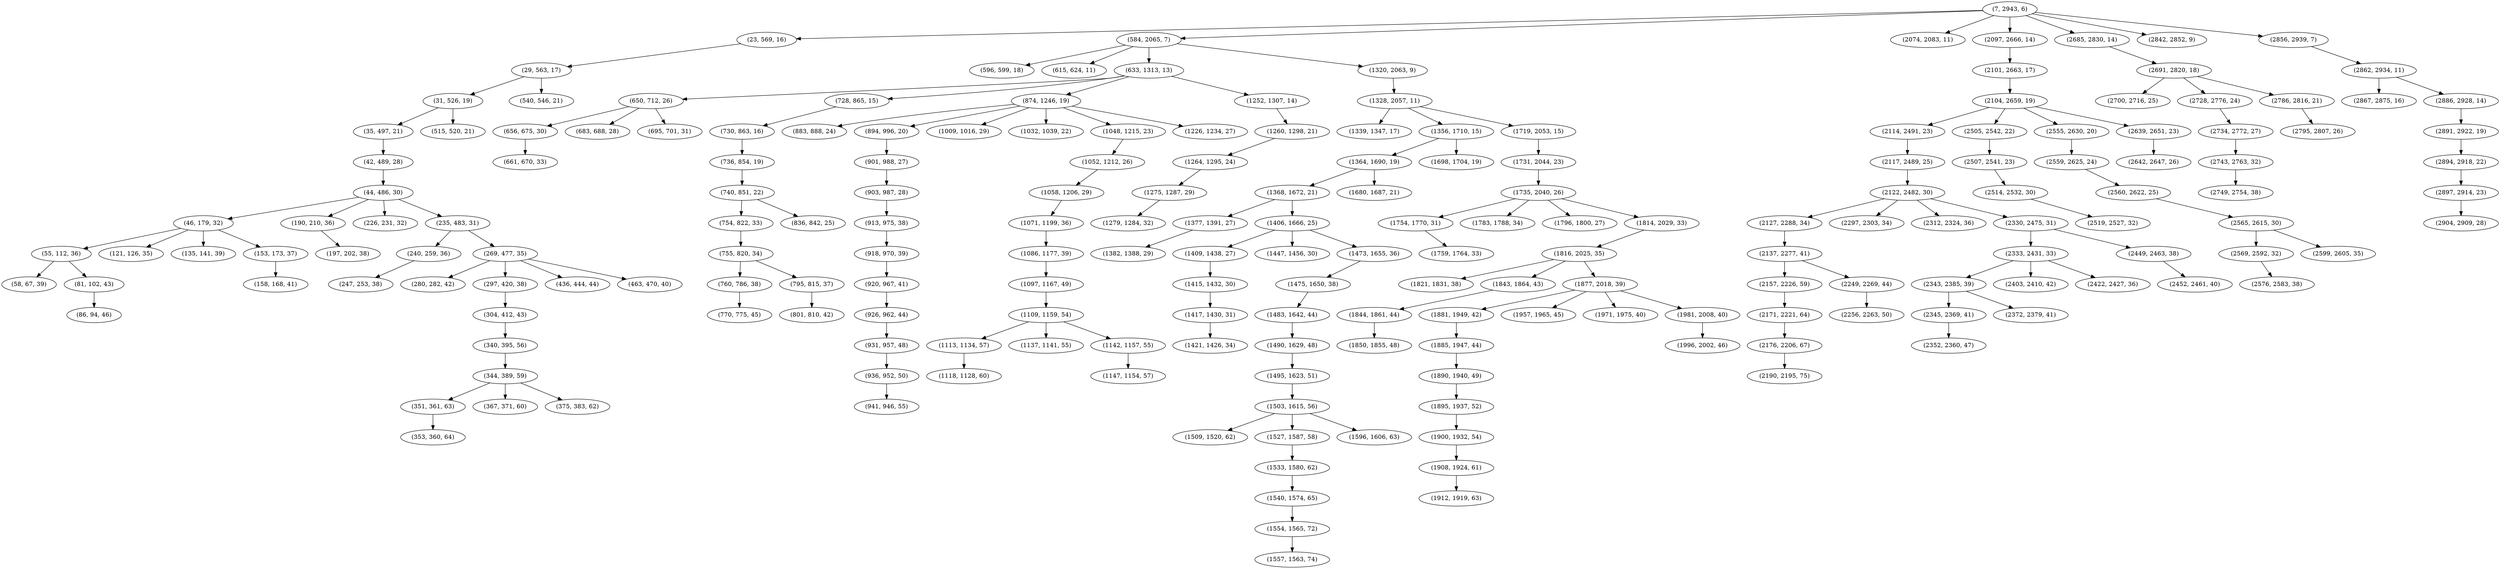digraph tree {
    "(7, 2943, 6)";
    "(23, 569, 16)";
    "(29, 563, 17)";
    "(31, 526, 19)";
    "(35, 497, 21)";
    "(42, 489, 28)";
    "(44, 486, 30)";
    "(46, 179, 32)";
    "(55, 112, 36)";
    "(58, 67, 39)";
    "(81, 102, 43)";
    "(86, 94, 46)";
    "(121, 126, 35)";
    "(135, 141, 39)";
    "(153, 173, 37)";
    "(158, 168, 41)";
    "(190, 210, 36)";
    "(197, 202, 38)";
    "(226, 231, 32)";
    "(235, 483, 31)";
    "(240, 259, 36)";
    "(247, 253, 38)";
    "(269, 477, 35)";
    "(280, 282, 42)";
    "(297, 420, 38)";
    "(304, 412, 43)";
    "(340, 395, 56)";
    "(344, 389, 59)";
    "(351, 361, 63)";
    "(353, 360, 64)";
    "(367, 371, 60)";
    "(375, 383, 62)";
    "(436, 444, 44)";
    "(463, 470, 40)";
    "(515, 520, 21)";
    "(540, 546, 21)";
    "(584, 2065, 7)";
    "(596, 599, 18)";
    "(615, 624, 11)";
    "(633, 1313, 13)";
    "(650, 712, 26)";
    "(656, 675, 30)";
    "(661, 670, 33)";
    "(683, 688, 28)";
    "(695, 701, 31)";
    "(728, 865, 15)";
    "(730, 863, 16)";
    "(736, 854, 19)";
    "(740, 851, 22)";
    "(754, 822, 33)";
    "(755, 820, 34)";
    "(760, 786, 38)";
    "(770, 775, 45)";
    "(795, 815, 37)";
    "(801, 810, 42)";
    "(836, 842, 25)";
    "(874, 1246, 19)";
    "(883, 888, 24)";
    "(894, 996, 20)";
    "(901, 988, 27)";
    "(903, 987, 28)";
    "(913, 975, 38)";
    "(918, 970, 39)";
    "(920, 967, 41)";
    "(926, 962, 44)";
    "(931, 957, 48)";
    "(936, 952, 50)";
    "(941, 946, 55)";
    "(1009, 1016, 29)";
    "(1032, 1039, 22)";
    "(1048, 1215, 23)";
    "(1052, 1212, 26)";
    "(1058, 1206, 29)";
    "(1071, 1199, 36)";
    "(1086, 1177, 39)";
    "(1097, 1167, 49)";
    "(1109, 1159, 54)";
    "(1113, 1134, 57)";
    "(1118, 1128, 60)";
    "(1137, 1141, 55)";
    "(1142, 1157, 55)";
    "(1147, 1154, 57)";
    "(1226, 1234, 27)";
    "(1252, 1307, 14)";
    "(1260, 1298, 21)";
    "(1264, 1295, 24)";
    "(1275, 1287, 29)";
    "(1279, 1284, 32)";
    "(1320, 2063, 9)";
    "(1328, 2057, 11)";
    "(1339, 1347, 17)";
    "(1356, 1710, 15)";
    "(1364, 1690, 19)";
    "(1368, 1672, 21)";
    "(1377, 1391, 27)";
    "(1382, 1388, 29)";
    "(1406, 1666, 25)";
    "(1409, 1438, 27)";
    "(1415, 1432, 30)";
    "(1417, 1430, 31)";
    "(1421, 1426, 34)";
    "(1447, 1456, 30)";
    "(1473, 1655, 36)";
    "(1475, 1650, 38)";
    "(1483, 1642, 44)";
    "(1490, 1629, 48)";
    "(1495, 1623, 51)";
    "(1503, 1615, 56)";
    "(1509, 1520, 62)";
    "(1527, 1587, 58)";
    "(1533, 1580, 62)";
    "(1540, 1574, 65)";
    "(1554, 1565, 72)";
    "(1557, 1563, 74)";
    "(1596, 1606, 63)";
    "(1680, 1687, 21)";
    "(1698, 1704, 19)";
    "(1719, 2053, 15)";
    "(1731, 2044, 23)";
    "(1735, 2040, 26)";
    "(1754, 1770, 31)";
    "(1759, 1764, 33)";
    "(1783, 1788, 34)";
    "(1796, 1800, 27)";
    "(1814, 2029, 33)";
    "(1816, 2025, 35)";
    "(1821, 1831, 38)";
    "(1843, 1864, 43)";
    "(1844, 1861, 44)";
    "(1850, 1855, 48)";
    "(1877, 2018, 39)";
    "(1881, 1949, 42)";
    "(1885, 1947, 44)";
    "(1890, 1940, 49)";
    "(1895, 1937, 52)";
    "(1900, 1932, 54)";
    "(1908, 1924, 61)";
    "(1912, 1919, 63)";
    "(1957, 1965, 45)";
    "(1971, 1975, 40)";
    "(1981, 2008, 40)";
    "(1996, 2002, 46)";
    "(2074, 2083, 11)";
    "(2097, 2666, 14)";
    "(2101, 2663, 17)";
    "(2104, 2659, 19)";
    "(2114, 2491, 23)";
    "(2117, 2489, 25)";
    "(2122, 2482, 30)";
    "(2127, 2288, 34)";
    "(2137, 2277, 41)";
    "(2157, 2226, 59)";
    "(2171, 2221, 64)";
    "(2176, 2206, 67)";
    "(2190, 2195, 75)";
    "(2249, 2269, 44)";
    "(2256, 2263, 50)";
    "(2297, 2303, 34)";
    "(2312, 2324, 36)";
    "(2330, 2475, 31)";
    "(2333, 2431, 33)";
    "(2343, 2385, 39)";
    "(2345, 2369, 41)";
    "(2352, 2360, 47)";
    "(2372, 2379, 41)";
    "(2403, 2410, 42)";
    "(2422, 2427, 36)";
    "(2449, 2463, 38)";
    "(2452, 2461, 40)";
    "(2505, 2542, 22)";
    "(2507, 2541, 23)";
    "(2514, 2532, 30)";
    "(2519, 2527, 32)";
    "(2555, 2630, 20)";
    "(2559, 2625, 24)";
    "(2560, 2622, 25)";
    "(2565, 2615, 30)";
    "(2569, 2592, 32)";
    "(2576, 2583, 38)";
    "(2599, 2605, 35)";
    "(2639, 2651, 23)";
    "(2642, 2647, 26)";
    "(2685, 2830, 14)";
    "(2691, 2820, 18)";
    "(2700, 2716, 25)";
    "(2728, 2776, 24)";
    "(2734, 2772, 27)";
    "(2743, 2763, 32)";
    "(2749, 2754, 38)";
    "(2786, 2816, 21)";
    "(2795, 2807, 26)";
    "(2842, 2852, 9)";
    "(2856, 2939, 7)";
    "(2862, 2934, 11)";
    "(2867, 2875, 16)";
    "(2886, 2928, 14)";
    "(2891, 2922, 19)";
    "(2894, 2918, 22)";
    "(2897, 2914, 23)";
    "(2904, 2909, 28)";
    "(7, 2943, 6)" -> "(23, 569, 16)";
    "(7, 2943, 6)" -> "(584, 2065, 7)";
    "(7, 2943, 6)" -> "(2074, 2083, 11)";
    "(7, 2943, 6)" -> "(2097, 2666, 14)";
    "(7, 2943, 6)" -> "(2685, 2830, 14)";
    "(7, 2943, 6)" -> "(2842, 2852, 9)";
    "(7, 2943, 6)" -> "(2856, 2939, 7)";
    "(23, 569, 16)" -> "(29, 563, 17)";
    "(29, 563, 17)" -> "(31, 526, 19)";
    "(29, 563, 17)" -> "(540, 546, 21)";
    "(31, 526, 19)" -> "(35, 497, 21)";
    "(31, 526, 19)" -> "(515, 520, 21)";
    "(35, 497, 21)" -> "(42, 489, 28)";
    "(42, 489, 28)" -> "(44, 486, 30)";
    "(44, 486, 30)" -> "(46, 179, 32)";
    "(44, 486, 30)" -> "(190, 210, 36)";
    "(44, 486, 30)" -> "(226, 231, 32)";
    "(44, 486, 30)" -> "(235, 483, 31)";
    "(46, 179, 32)" -> "(55, 112, 36)";
    "(46, 179, 32)" -> "(121, 126, 35)";
    "(46, 179, 32)" -> "(135, 141, 39)";
    "(46, 179, 32)" -> "(153, 173, 37)";
    "(55, 112, 36)" -> "(58, 67, 39)";
    "(55, 112, 36)" -> "(81, 102, 43)";
    "(81, 102, 43)" -> "(86, 94, 46)";
    "(153, 173, 37)" -> "(158, 168, 41)";
    "(190, 210, 36)" -> "(197, 202, 38)";
    "(235, 483, 31)" -> "(240, 259, 36)";
    "(235, 483, 31)" -> "(269, 477, 35)";
    "(240, 259, 36)" -> "(247, 253, 38)";
    "(269, 477, 35)" -> "(280, 282, 42)";
    "(269, 477, 35)" -> "(297, 420, 38)";
    "(269, 477, 35)" -> "(436, 444, 44)";
    "(269, 477, 35)" -> "(463, 470, 40)";
    "(297, 420, 38)" -> "(304, 412, 43)";
    "(304, 412, 43)" -> "(340, 395, 56)";
    "(340, 395, 56)" -> "(344, 389, 59)";
    "(344, 389, 59)" -> "(351, 361, 63)";
    "(344, 389, 59)" -> "(367, 371, 60)";
    "(344, 389, 59)" -> "(375, 383, 62)";
    "(351, 361, 63)" -> "(353, 360, 64)";
    "(584, 2065, 7)" -> "(596, 599, 18)";
    "(584, 2065, 7)" -> "(615, 624, 11)";
    "(584, 2065, 7)" -> "(633, 1313, 13)";
    "(584, 2065, 7)" -> "(1320, 2063, 9)";
    "(633, 1313, 13)" -> "(650, 712, 26)";
    "(633, 1313, 13)" -> "(728, 865, 15)";
    "(633, 1313, 13)" -> "(874, 1246, 19)";
    "(633, 1313, 13)" -> "(1252, 1307, 14)";
    "(650, 712, 26)" -> "(656, 675, 30)";
    "(650, 712, 26)" -> "(683, 688, 28)";
    "(650, 712, 26)" -> "(695, 701, 31)";
    "(656, 675, 30)" -> "(661, 670, 33)";
    "(728, 865, 15)" -> "(730, 863, 16)";
    "(730, 863, 16)" -> "(736, 854, 19)";
    "(736, 854, 19)" -> "(740, 851, 22)";
    "(740, 851, 22)" -> "(754, 822, 33)";
    "(740, 851, 22)" -> "(836, 842, 25)";
    "(754, 822, 33)" -> "(755, 820, 34)";
    "(755, 820, 34)" -> "(760, 786, 38)";
    "(755, 820, 34)" -> "(795, 815, 37)";
    "(760, 786, 38)" -> "(770, 775, 45)";
    "(795, 815, 37)" -> "(801, 810, 42)";
    "(874, 1246, 19)" -> "(883, 888, 24)";
    "(874, 1246, 19)" -> "(894, 996, 20)";
    "(874, 1246, 19)" -> "(1009, 1016, 29)";
    "(874, 1246, 19)" -> "(1032, 1039, 22)";
    "(874, 1246, 19)" -> "(1048, 1215, 23)";
    "(874, 1246, 19)" -> "(1226, 1234, 27)";
    "(894, 996, 20)" -> "(901, 988, 27)";
    "(901, 988, 27)" -> "(903, 987, 28)";
    "(903, 987, 28)" -> "(913, 975, 38)";
    "(913, 975, 38)" -> "(918, 970, 39)";
    "(918, 970, 39)" -> "(920, 967, 41)";
    "(920, 967, 41)" -> "(926, 962, 44)";
    "(926, 962, 44)" -> "(931, 957, 48)";
    "(931, 957, 48)" -> "(936, 952, 50)";
    "(936, 952, 50)" -> "(941, 946, 55)";
    "(1048, 1215, 23)" -> "(1052, 1212, 26)";
    "(1052, 1212, 26)" -> "(1058, 1206, 29)";
    "(1058, 1206, 29)" -> "(1071, 1199, 36)";
    "(1071, 1199, 36)" -> "(1086, 1177, 39)";
    "(1086, 1177, 39)" -> "(1097, 1167, 49)";
    "(1097, 1167, 49)" -> "(1109, 1159, 54)";
    "(1109, 1159, 54)" -> "(1113, 1134, 57)";
    "(1109, 1159, 54)" -> "(1137, 1141, 55)";
    "(1109, 1159, 54)" -> "(1142, 1157, 55)";
    "(1113, 1134, 57)" -> "(1118, 1128, 60)";
    "(1142, 1157, 55)" -> "(1147, 1154, 57)";
    "(1252, 1307, 14)" -> "(1260, 1298, 21)";
    "(1260, 1298, 21)" -> "(1264, 1295, 24)";
    "(1264, 1295, 24)" -> "(1275, 1287, 29)";
    "(1275, 1287, 29)" -> "(1279, 1284, 32)";
    "(1320, 2063, 9)" -> "(1328, 2057, 11)";
    "(1328, 2057, 11)" -> "(1339, 1347, 17)";
    "(1328, 2057, 11)" -> "(1356, 1710, 15)";
    "(1328, 2057, 11)" -> "(1719, 2053, 15)";
    "(1356, 1710, 15)" -> "(1364, 1690, 19)";
    "(1356, 1710, 15)" -> "(1698, 1704, 19)";
    "(1364, 1690, 19)" -> "(1368, 1672, 21)";
    "(1364, 1690, 19)" -> "(1680, 1687, 21)";
    "(1368, 1672, 21)" -> "(1377, 1391, 27)";
    "(1368, 1672, 21)" -> "(1406, 1666, 25)";
    "(1377, 1391, 27)" -> "(1382, 1388, 29)";
    "(1406, 1666, 25)" -> "(1409, 1438, 27)";
    "(1406, 1666, 25)" -> "(1447, 1456, 30)";
    "(1406, 1666, 25)" -> "(1473, 1655, 36)";
    "(1409, 1438, 27)" -> "(1415, 1432, 30)";
    "(1415, 1432, 30)" -> "(1417, 1430, 31)";
    "(1417, 1430, 31)" -> "(1421, 1426, 34)";
    "(1473, 1655, 36)" -> "(1475, 1650, 38)";
    "(1475, 1650, 38)" -> "(1483, 1642, 44)";
    "(1483, 1642, 44)" -> "(1490, 1629, 48)";
    "(1490, 1629, 48)" -> "(1495, 1623, 51)";
    "(1495, 1623, 51)" -> "(1503, 1615, 56)";
    "(1503, 1615, 56)" -> "(1509, 1520, 62)";
    "(1503, 1615, 56)" -> "(1527, 1587, 58)";
    "(1503, 1615, 56)" -> "(1596, 1606, 63)";
    "(1527, 1587, 58)" -> "(1533, 1580, 62)";
    "(1533, 1580, 62)" -> "(1540, 1574, 65)";
    "(1540, 1574, 65)" -> "(1554, 1565, 72)";
    "(1554, 1565, 72)" -> "(1557, 1563, 74)";
    "(1719, 2053, 15)" -> "(1731, 2044, 23)";
    "(1731, 2044, 23)" -> "(1735, 2040, 26)";
    "(1735, 2040, 26)" -> "(1754, 1770, 31)";
    "(1735, 2040, 26)" -> "(1783, 1788, 34)";
    "(1735, 2040, 26)" -> "(1796, 1800, 27)";
    "(1735, 2040, 26)" -> "(1814, 2029, 33)";
    "(1754, 1770, 31)" -> "(1759, 1764, 33)";
    "(1814, 2029, 33)" -> "(1816, 2025, 35)";
    "(1816, 2025, 35)" -> "(1821, 1831, 38)";
    "(1816, 2025, 35)" -> "(1843, 1864, 43)";
    "(1816, 2025, 35)" -> "(1877, 2018, 39)";
    "(1843, 1864, 43)" -> "(1844, 1861, 44)";
    "(1844, 1861, 44)" -> "(1850, 1855, 48)";
    "(1877, 2018, 39)" -> "(1881, 1949, 42)";
    "(1877, 2018, 39)" -> "(1957, 1965, 45)";
    "(1877, 2018, 39)" -> "(1971, 1975, 40)";
    "(1877, 2018, 39)" -> "(1981, 2008, 40)";
    "(1881, 1949, 42)" -> "(1885, 1947, 44)";
    "(1885, 1947, 44)" -> "(1890, 1940, 49)";
    "(1890, 1940, 49)" -> "(1895, 1937, 52)";
    "(1895, 1937, 52)" -> "(1900, 1932, 54)";
    "(1900, 1932, 54)" -> "(1908, 1924, 61)";
    "(1908, 1924, 61)" -> "(1912, 1919, 63)";
    "(1981, 2008, 40)" -> "(1996, 2002, 46)";
    "(2097, 2666, 14)" -> "(2101, 2663, 17)";
    "(2101, 2663, 17)" -> "(2104, 2659, 19)";
    "(2104, 2659, 19)" -> "(2114, 2491, 23)";
    "(2104, 2659, 19)" -> "(2505, 2542, 22)";
    "(2104, 2659, 19)" -> "(2555, 2630, 20)";
    "(2104, 2659, 19)" -> "(2639, 2651, 23)";
    "(2114, 2491, 23)" -> "(2117, 2489, 25)";
    "(2117, 2489, 25)" -> "(2122, 2482, 30)";
    "(2122, 2482, 30)" -> "(2127, 2288, 34)";
    "(2122, 2482, 30)" -> "(2297, 2303, 34)";
    "(2122, 2482, 30)" -> "(2312, 2324, 36)";
    "(2122, 2482, 30)" -> "(2330, 2475, 31)";
    "(2127, 2288, 34)" -> "(2137, 2277, 41)";
    "(2137, 2277, 41)" -> "(2157, 2226, 59)";
    "(2137, 2277, 41)" -> "(2249, 2269, 44)";
    "(2157, 2226, 59)" -> "(2171, 2221, 64)";
    "(2171, 2221, 64)" -> "(2176, 2206, 67)";
    "(2176, 2206, 67)" -> "(2190, 2195, 75)";
    "(2249, 2269, 44)" -> "(2256, 2263, 50)";
    "(2330, 2475, 31)" -> "(2333, 2431, 33)";
    "(2330, 2475, 31)" -> "(2449, 2463, 38)";
    "(2333, 2431, 33)" -> "(2343, 2385, 39)";
    "(2333, 2431, 33)" -> "(2403, 2410, 42)";
    "(2333, 2431, 33)" -> "(2422, 2427, 36)";
    "(2343, 2385, 39)" -> "(2345, 2369, 41)";
    "(2343, 2385, 39)" -> "(2372, 2379, 41)";
    "(2345, 2369, 41)" -> "(2352, 2360, 47)";
    "(2449, 2463, 38)" -> "(2452, 2461, 40)";
    "(2505, 2542, 22)" -> "(2507, 2541, 23)";
    "(2507, 2541, 23)" -> "(2514, 2532, 30)";
    "(2514, 2532, 30)" -> "(2519, 2527, 32)";
    "(2555, 2630, 20)" -> "(2559, 2625, 24)";
    "(2559, 2625, 24)" -> "(2560, 2622, 25)";
    "(2560, 2622, 25)" -> "(2565, 2615, 30)";
    "(2565, 2615, 30)" -> "(2569, 2592, 32)";
    "(2565, 2615, 30)" -> "(2599, 2605, 35)";
    "(2569, 2592, 32)" -> "(2576, 2583, 38)";
    "(2639, 2651, 23)" -> "(2642, 2647, 26)";
    "(2685, 2830, 14)" -> "(2691, 2820, 18)";
    "(2691, 2820, 18)" -> "(2700, 2716, 25)";
    "(2691, 2820, 18)" -> "(2728, 2776, 24)";
    "(2691, 2820, 18)" -> "(2786, 2816, 21)";
    "(2728, 2776, 24)" -> "(2734, 2772, 27)";
    "(2734, 2772, 27)" -> "(2743, 2763, 32)";
    "(2743, 2763, 32)" -> "(2749, 2754, 38)";
    "(2786, 2816, 21)" -> "(2795, 2807, 26)";
    "(2856, 2939, 7)" -> "(2862, 2934, 11)";
    "(2862, 2934, 11)" -> "(2867, 2875, 16)";
    "(2862, 2934, 11)" -> "(2886, 2928, 14)";
    "(2886, 2928, 14)" -> "(2891, 2922, 19)";
    "(2891, 2922, 19)" -> "(2894, 2918, 22)";
    "(2894, 2918, 22)" -> "(2897, 2914, 23)";
    "(2897, 2914, 23)" -> "(2904, 2909, 28)";
}
